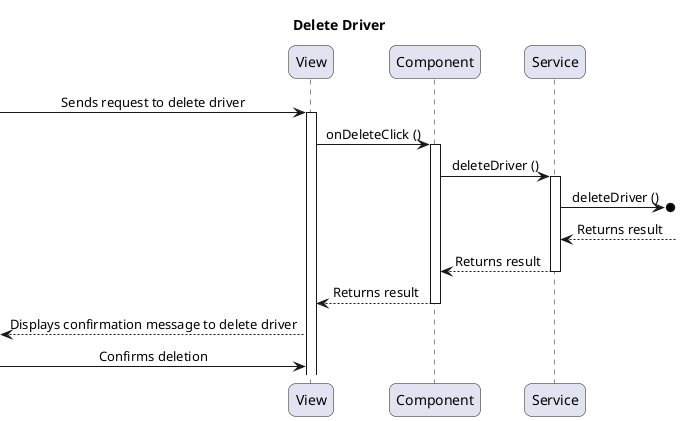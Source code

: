@startuml Delete Driver

skinparam sequenceMessageAlign center
skinparam RoundCorner 15
title Delete Driver

participant View as v
participant Component as c
participant Service as s


[-> v: Sends request to delete driver
activate v

v -> c: onDeleteClick ()
activate c

c -> s: deleteDriver ()
activate s

s ->o]: deleteDriver ()

s<--]: Returns result

s --> c: Returns result
deactivate s

c --> v: Returns result
deactivate c

v -->[ : Displays confirmation message to delete driver

[-> v: Confirms deletion



